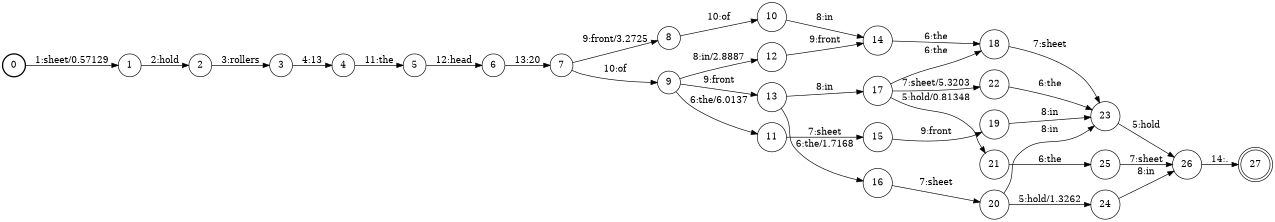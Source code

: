 digraph FST {
rankdir = LR;
size = "8.5,11";
label = "";
center = 1;
orientation = Portrait;
ranksep = "0.4";
nodesep = "0.25";
0 [label = "0", shape = circle, style = bold, fontsize = 14]
	0 -> 1 [label = "1:sheet/0.57129", fontsize = 14];
1 [label = "1", shape = circle, style = solid, fontsize = 14]
	1 -> 2 [label = "2:hold", fontsize = 14];
2 [label = "2", shape = circle, style = solid, fontsize = 14]
	2 -> 3 [label = "3:rollers", fontsize = 14];
3 [label = "3", shape = circle, style = solid, fontsize = 14]
	3 -> 4 [label = "4:13", fontsize = 14];
4 [label = "4", shape = circle, style = solid, fontsize = 14]
	4 -> 5 [label = "11:the", fontsize = 14];
5 [label = "5", shape = circle, style = solid, fontsize = 14]
	5 -> 6 [label = "12:head", fontsize = 14];
6 [label = "6", shape = circle, style = solid, fontsize = 14]
	6 -> 7 [label = "13:20", fontsize = 14];
7 [label = "7", shape = circle, style = solid, fontsize = 14]
	7 -> 8 [label = "9:front/3.2725", fontsize = 14];
	7 -> 9 [label = "10:of", fontsize = 14];
8 [label = "8", shape = circle, style = solid, fontsize = 14]
	8 -> 10 [label = "10:of", fontsize = 14];
9 [label = "9", shape = circle, style = solid, fontsize = 14]
	9 -> 12 [label = "8:in/2.8887", fontsize = 14];
	9 -> 13 [label = "9:front", fontsize = 14];
	9 -> 11 [label = "6:the/6.0137", fontsize = 14];
10 [label = "10", shape = circle, style = solid, fontsize = 14]
	10 -> 14 [label = "8:in", fontsize = 14];
11 [label = "11", shape = circle, style = solid, fontsize = 14]
	11 -> 15 [label = "7:sheet", fontsize = 14];
12 [label = "12", shape = circle, style = solid, fontsize = 14]
	12 -> 14 [label = "9:front", fontsize = 14];
13 [label = "13", shape = circle, style = solid, fontsize = 14]
	13 -> 17 [label = "8:in", fontsize = 14];
	13 -> 16 [label = "6:the/1.7168", fontsize = 14];
14 [label = "14", shape = circle, style = solid, fontsize = 14]
	14 -> 18 [label = "6:the", fontsize = 14];
15 [label = "15", shape = circle, style = solid, fontsize = 14]
	15 -> 19 [label = "9:front", fontsize = 14];
16 [label = "16", shape = circle, style = solid, fontsize = 14]
	16 -> 20 [label = "7:sheet", fontsize = 14];
17 [label = "17", shape = circle, style = solid, fontsize = 14]
	17 -> 22 [label = "7:sheet/5.3203", fontsize = 14];
	17 -> 21 [label = "5:hold/0.81348", fontsize = 14];
	17 -> 18 [label = "6:the", fontsize = 14];
18 [label = "18", shape = circle, style = solid, fontsize = 14]
	18 -> 23 [label = "7:sheet", fontsize = 14];
19 [label = "19", shape = circle, style = solid, fontsize = 14]
	19 -> 23 [label = "8:in", fontsize = 14];
20 [label = "20", shape = circle, style = solid, fontsize = 14]
	20 -> 24 [label = "5:hold/1.3262", fontsize = 14];
	20 -> 23 [label = "8:in", fontsize = 14];
21 [label = "21", shape = circle, style = solid, fontsize = 14]
	21 -> 25 [label = "6:the", fontsize = 14];
22 [label = "22", shape = circle, style = solid, fontsize = 14]
	22 -> 23 [label = "6:the", fontsize = 14];
23 [label = "23", shape = circle, style = solid, fontsize = 14]
	23 -> 26 [label = "5:hold", fontsize = 14];
24 [label = "24", shape = circle, style = solid, fontsize = 14]
	24 -> 26 [label = "8:in", fontsize = 14];
25 [label = "25", shape = circle, style = solid, fontsize = 14]
	25 -> 26 [label = "7:sheet", fontsize = 14];
26 [label = "26", shape = circle, style = solid, fontsize = 14]
	26 -> 27 [label = "14:.", fontsize = 14];
27 [label = "27", shape = doublecircle, style = solid, fontsize = 14]
}
